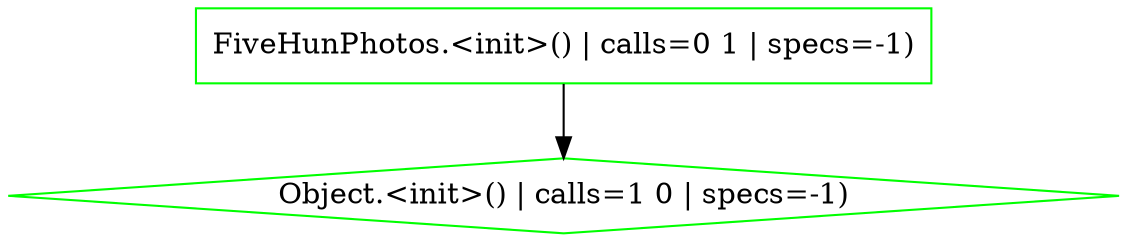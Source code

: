 digraph {
"com.karthik.imager.APIService.FiveHunPx.Model.FiveHunPhotos.<init>().50eb19fa95a5df7f7360089fabae4656" [shape=box,label="FiveHunPhotos.<init>() | calls=0 1 | specs=-1)",color=green,shape=box]
"java.lang.Object.<init>().dfab4f0d99f94f824a6db190f40d78c9" [shape=box,label="Object.<init>() | calls=1 0 | specs=-1)",color=green,shape=diamond]
"com.karthik.imager.APIService.FiveHunPx.Model.FiveHunPhotos.<init>().50eb19fa95a5df7f7360089fabae4656" -> "java.lang.Object.<init>().dfab4f0d99f94f824a6db190f40d78c9"
}
